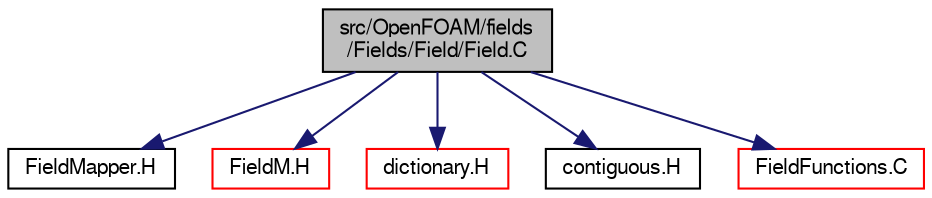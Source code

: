 digraph "src/OpenFOAM/fields/Fields/Field/Field.C"
{
  bgcolor="transparent";
  edge [fontname="FreeSans",fontsize="10",labelfontname="FreeSans",labelfontsize="10"];
  node [fontname="FreeSans",fontsize="10",shape=record];
  Node0 [label="src/OpenFOAM/fields\l/Fields/Field/Field.C",height=0.2,width=0.4,color="black", fillcolor="grey75", style="filled", fontcolor="black"];
  Node0 -> Node1 [color="midnightblue",fontsize="10",style="solid",fontname="FreeSans"];
  Node1 [label="FieldMapper.H",height=0.2,width=0.4,color="black",URL="$a09593.html"];
  Node0 -> Node2 [color="midnightblue",fontsize="10",style="solid",fontname="FreeSans"];
  Node2 [label="FieldM.H",height=0.2,width=0.4,color="red",URL="$a09590.html",tooltip="High performance macro functions for Field<Type> algebra. These expand using either array element acc..."];
  Node0 -> Node41 [color="midnightblue",fontsize="10",style="solid",fontname="FreeSans"];
  Node41 [label="dictionary.H",height=0.2,width=0.4,color="red",URL="$a08804.html"];
  Node0 -> Node75 [color="midnightblue",fontsize="10",style="solid",fontname="FreeSans"];
  Node75 [label="contiguous.H",height=0.2,width=0.4,color="black",URL="$a12185.html",tooltip="Template function to specify if the data of a type are contiguous. "];
  Node0 -> Node76 [color="midnightblue",fontsize="10",style="solid",fontname="FreeSans"];
  Node76 [label="FieldFunctions.C",height=0.2,width=0.4,color="red",URL="$a09578.html"];
}
